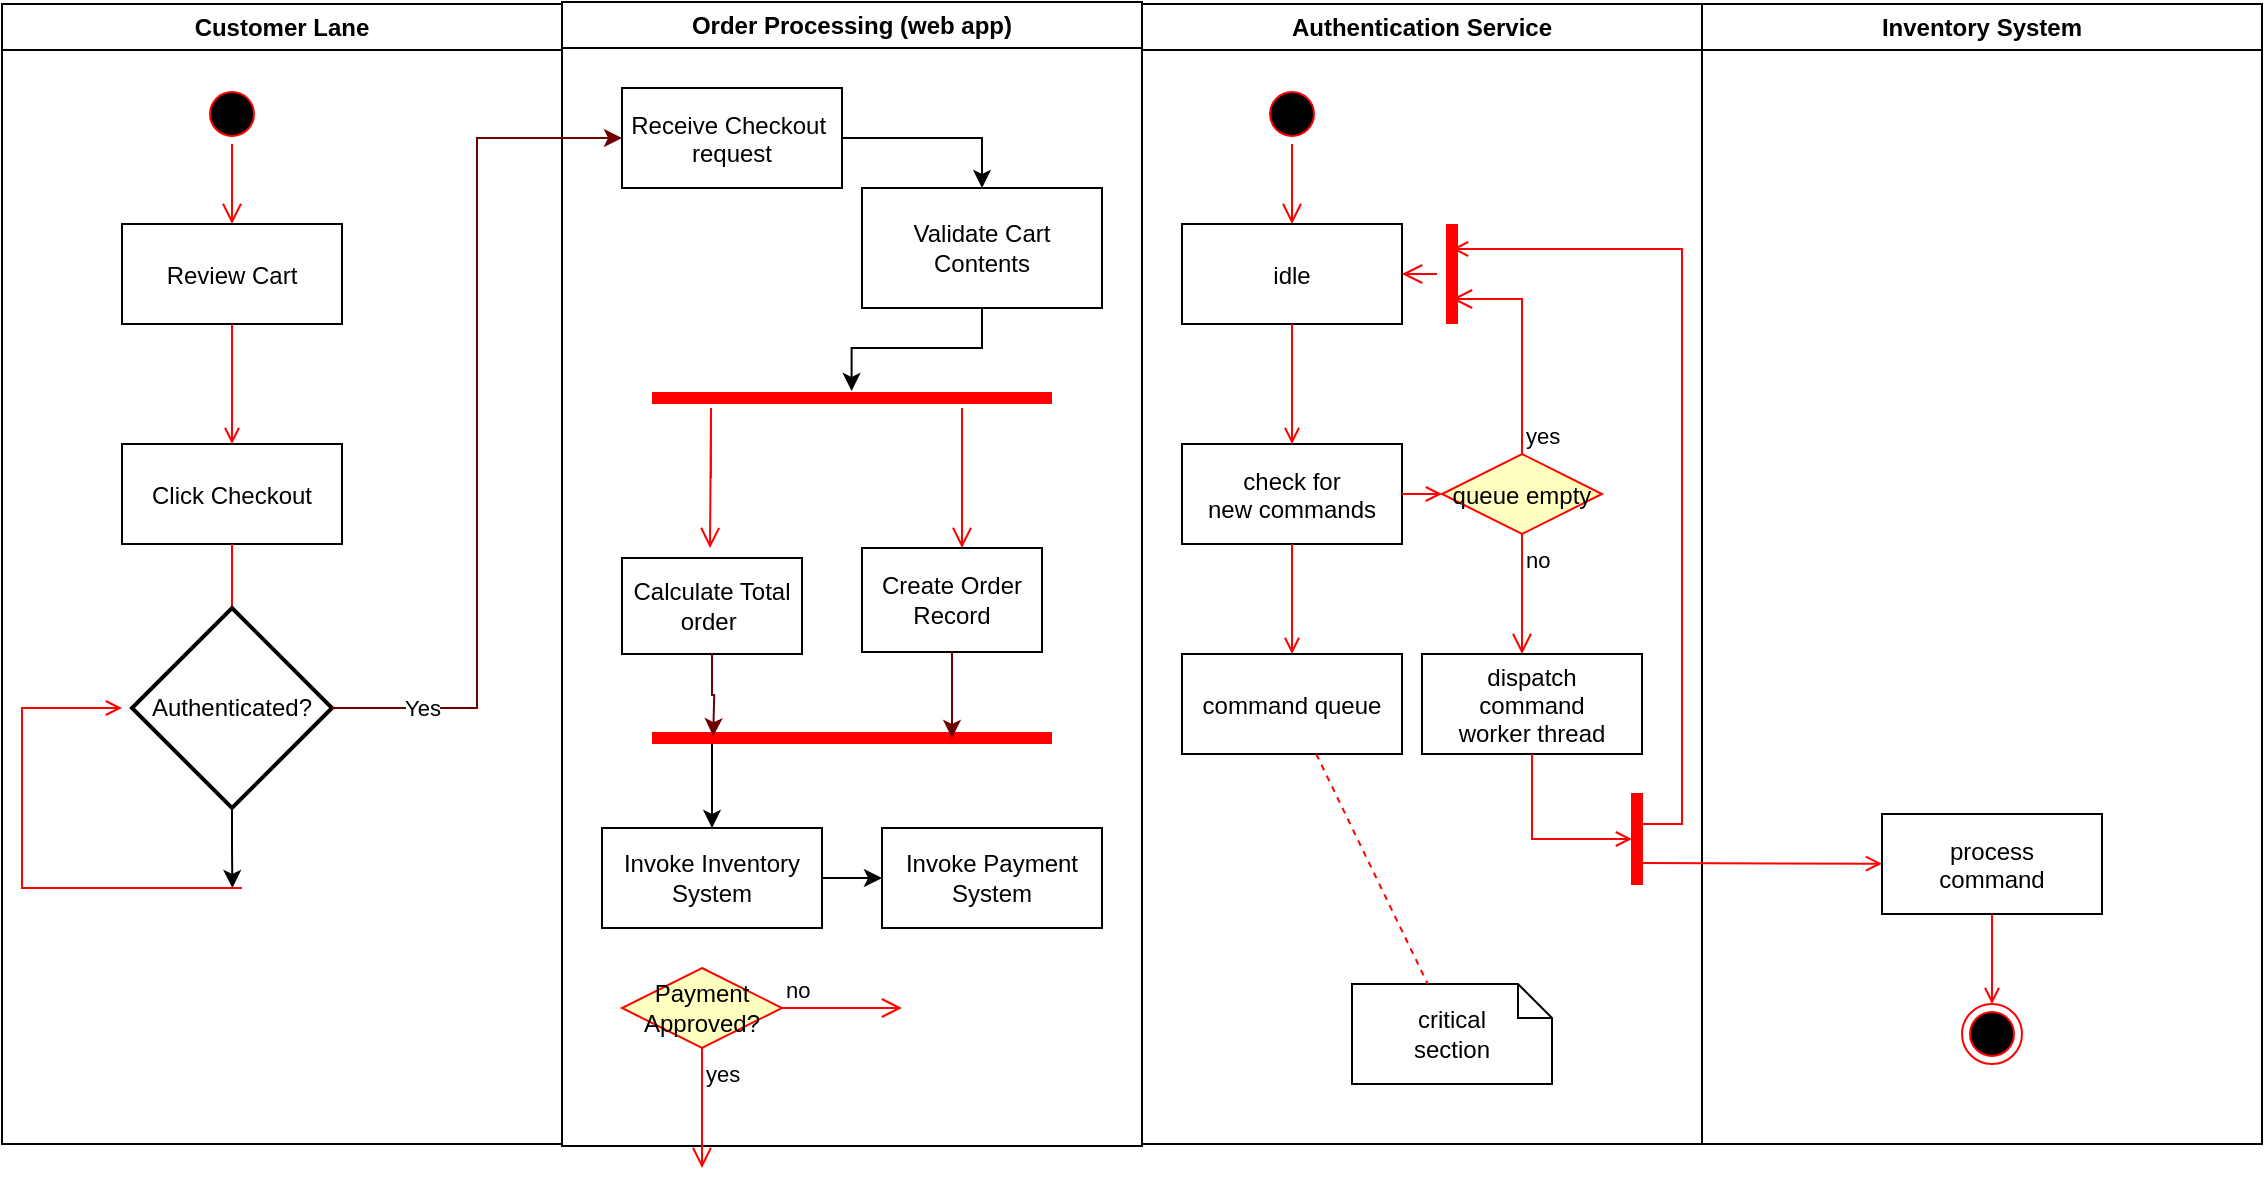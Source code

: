 <mxfile version="26.2.14">
  <diagram name="Page-1" id="e7e014a7-5840-1c2e-5031-d8a46d1fe8dd">
    <mxGraphModel dx="996" dy="628" grid="1" gridSize="10" guides="1" tooltips="1" connect="1" arrows="1" fold="1" page="1" pageScale="1" pageWidth="1169" pageHeight="826" background="none" math="0" shadow="0">
      <root>
        <mxCell id="0" />
        <mxCell id="1" parent="0" />
        <mxCell id="2" value="Customer Lane" style="swimlane;whiteSpace=wrap" parent="1" vertex="1">
          <mxGeometry x="60" y="128" width="280" height="570" as="geometry" />
        </mxCell>
        <mxCell id="5" value="" style="ellipse;shape=startState;fillColor=#000000;strokeColor=#ff0000;" parent="2" vertex="1">
          <mxGeometry x="100" y="40" width="30" height="30" as="geometry" />
        </mxCell>
        <mxCell id="6" value="" style="edgeStyle=elbowEdgeStyle;elbow=horizontal;verticalAlign=bottom;endArrow=open;endSize=8;strokeColor=#FF0000;endFill=1;rounded=0" parent="2" source="5" target="7" edge="1">
          <mxGeometry x="100" y="40" as="geometry">
            <mxPoint x="115" y="110" as="targetPoint" />
          </mxGeometry>
        </mxCell>
        <mxCell id="7" value="Review Cart" style="" parent="2" vertex="1">
          <mxGeometry x="60" y="110" width="110" height="50" as="geometry" />
        </mxCell>
        <mxCell id="8" value="Click Checkout" style="" parent="2" vertex="1">
          <mxGeometry x="60" y="220" width="110" height="50" as="geometry" />
        </mxCell>
        <mxCell id="9" value="" style="endArrow=open;strokeColor=#FF0000;endFill=1;rounded=0" parent="2" source="7" target="8" edge="1">
          <mxGeometry relative="1" as="geometry" />
        </mxCell>
        <mxCell id="11" value="" style="endArrow=open;strokeColor=#FF0000;endFill=1;rounded=0" parent="2" source="8" edge="1">
          <mxGeometry relative="1" as="geometry">
            <mxPoint x="115.0" y="325" as="targetPoint" />
          </mxGeometry>
        </mxCell>
        <mxCell id="12" value="" style="edgeStyle=elbowEdgeStyle;elbow=horizontal;strokeColor=#FF0000;endArrow=open;endFill=1;rounded=0;" parent="2" edge="1">
          <mxGeometry width="100" height="100" relative="1" as="geometry">
            <mxPoint x="120" y="442" as="sourcePoint" />
            <mxPoint x="60" y="352" as="targetPoint" />
            <Array as="points">
              <mxPoint x="10" y="402" />
            </Array>
          </mxGeometry>
        </mxCell>
        <mxCell id="ocmlmnkPLiXoLDkhKhnW-62" style="edgeStyle=orthogonalEdgeStyle;rounded=0;orthogonalLoop=1;jettySize=auto;html=1;exitX=0.5;exitY=1;exitDx=0;exitDy=0;exitPerimeter=0;" edge="1" parent="2" source="ocmlmnkPLiXoLDkhKhnW-50">
          <mxGeometry relative="1" as="geometry">
            <mxPoint x="115.19" y="442" as="targetPoint" />
          </mxGeometry>
        </mxCell>
        <mxCell id="ocmlmnkPLiXoLDkhKhnW-50" value="Authenticated?" style="strokeWidth=2;html=1;shape=mxgraph.flowchart.decision;whiteSpace=wrap;" vertex="1" parent="2">
          <mxGeometry x="65" y="302" width="100" height="100" as="geometry" />
        </mxCell>
        <mxCell id="3" value="Authentication Service" style="swimlane;whiteSpace=wrap" parent="1" vertex="1">
          <mxGeometry x="630" y="128" width="280" height="570" as="geometry" />
        </mxCell>
        <mxCell id="13" value="" style="ellipse;shape=startState;fillColor=#000000;strokeColor=#ff0000;" parent="3" vertex="1">
          <mxGeometry x="60" y="40" width="30" height="30" as="geometry" />
        </mxCell>
        <mxCell id="14" value="" style="edgeStyle=elbowEdgeStyle;elbow=horizontal;verticalAlign=bottom;endArrow=open;endSize=8;strokeColor=#FF0000;endFill=1;rounded=0" parent="3" source="13" target="15" edge="1">
          <mxGeometry x="40" y="20" as="geometry">
            <mxPoint x="55" y="90" as="targetPoint" />
          </mxGeometry>
        </mxCell>
        <mxCell id="15" value="idle" style="" parent="3" vertex="1">
          <mxGeometry x="20" y="110" width="110" height="50" as="geometry" />
        </mxCell>
        <mxCell id="16" value="check for &#xa;new commands" style="" parent="3" vertex="1">
          <mxGeometry x="20" y="220" width="110" height="50" as="geometry" />
        </mxCell>
        <mxCell id="17" value="" style="endArrow=open;strokeColor=#FF0000;endFill=1;rounded=0" parent="3" source="15" target="16" edge="1">
          <mxGeometry relative="1" as="geometry" />
        </mxCell>
        <mxCell id="18" value="command queue" style="" parent="3" vertex="1">
          <mxGeometry x="20" y="325" width="110" height="50" as="geometry" />
        </mxCell>
        <mxCell id="19" value="" style="endArrow=open;strokeColor=#FF0000;endFill=1;rounded=0" parent="3" source="16" target="18" edge="1">
          <mxGeometry relative="1" as="geometry" />
        </mxCell>
        <mxCell id="21" value="queue empty" style="rhombus;fillColor=#ffffc0;strokeColor=#ff0000;" parent="3" vertex="1">
          <mxGeometry x="150" y="225" width="80" height="40" as="geometry" />
        </mxCell>
        <mxCell id="22" value="yes" style="edgeStyle=elbowEdgeStyle;elbow=horizontal;align=left;verticalAlign=bottom;endArrow=open;endSize=8;strokeColor=#FF0000;exitX=0.5;exitY=0;endFill=1;rounded=0;entryX=0.75;entryY=0.5;entryPerimeter=0" parent="3" source="21" target="25" edge="1">
          <mxGeometry x="-1" relative="1" as="geometry">
            <mxPoint x="160" y="150" as="targetPoint" />
            <Array as="points">
              <mxPoint x="190" y="180" />
            </Array>
          </mxGeometry>
        </mxCell>
        <mxCell id="23" value="no" style="edgeStyle=elbowEdgeStyle;elbow=horizontal;align=left;verticalAlign=top;endArrow=open;endSize=8;strokeColor=#FF0000;endFill=1;rounded=0" parent="3" source="21" target="30" edge="1">
          <mxGeometry x="-1" relative="1" as="geometry">
            <mxPoint x="190" y="305" as="targetPoint" />
          </mxGeometry>
        </mxCell>
        <mxCell id="24" value="" style="endArrow=open;strokeColor=#FF0000;endFill=1;rounded=0" parent="3" source="16" target="21" edge="1">
          <mxGeometry relative="1" as="geometry" />
        </mxCell>
        <mxCell id="25" value="" style="shape=line;strokeWidth=6;strokeColor=#ff0000;rotation=90" parent="3" vertex="1">
          <mxGeometry x="130" y="127.5" width="50" height="15" as="geometry" />
        </mxCell>
        <mxCell id="26" value="" style="edgeStyle=elbowEdgeStyle;elbow=horizontal;verticalAlign=bottom;endArrow=open;endSize=8;strokeColor=#FF0000;endFill=1;rounded=0" parent="3" source="25" target="15" edge="1">
          <mxGeometry x="130" y="90" as="geometry">
            <mxPoint x="230" y="140" as="targetPoint" />
          </mxGeometry>
        </mxCell>
        <mxCell id="30" value="dispatch&#xa;command&#xa;worker thread" style="" parent="3" vertex="1">
          <mxGeometry x="140" y="325" width="110" height="50" as="geometry" />
        </mxCell>
        <mxCell id="31" value="critical&#xa;section" style="shape=note;whiteSpace=wrap;size=17" parent="3" vertex="1">
          <mxGeometry x="105" y="490" width="100" height="50" as="geometry" />
        </mxCell>
        <mxCell id="32" value="" style="endArrow=none;strokeColor=#FF0000;endFill=0;rounded=0;dashed=1" parent="3" source="18" target="31" edge="1">
          <mxGeometry relative="1" as="geometry" />
        </mxCell>
        <mxCell id="34" value="" style="whiteSpace=wrap;strokeColor=#FF0000;fillColor=#FF0000" parent="3" vertex="1">
          <mxGeometry x="245" y="395" width="5" height="45" as="geometry" />
        </mxCell>
        <mxCell id="41" value="" style="edgeStyle=elbowEdgeStyle;elbow=horizontal;entryX=0;entryY=0.5;strokeColor=#FF0000;endArrow=open;endFill=1;rounded=0" parent="3" source="30" target="34" edge="1">
          <mxGeometry width="100" height="100" relative="1" as="geometry">
            <mxPoint x="60" y="480" as="sourcePoint" />
            <mxPoint x="160" y="380" as="targetPoint" />
            <Array as="points">
              <mxPoint x="195" y="400" />
            </Array>
          </mxGeometry>
        </mxCell>
        <mxCell id="4" value="Inventory System" style="swimlane;whiteSpace=wrap" parent="1" vertex="1">
          <mxGeometry x="910" y="128" width="280" height="570" as="geometry" />
        </mxCell>
        <mxCell id="33" value="process&#xa;command" style="" parent="4" vertex="1">
          <mxGeometry x="90" y="405" width="110" height="50" as="geometry" />
        </mxCell>
        <mxCell id="35" value="" style="edgeStyle=elbowEdgeStyle;elbow=horizontal;strokeColor=#FF0000;endArrow=open;endFill=1;rounded=0;entryX=0.25;entryY=0.5;entryPerimeter=0" parent="4" target="25" edge="1">
          <mxGeometry width="100" height="100" relative="1" as="geometry">
            <mxPoint x="-30" y="410" as="sourcePoint" />
            <mxPoint x="-120" y="120" as="targetPoint" />
            <Array as="points">
              <mxPoint x="-10" y="135" />
            </Array>
          </mxGeometry>
        </mxCell>
        <mxCell id="37" value="" style="edgeStyle=none;strokeColor=#FF0000;endArrow=open;endFill=1;rounded=0" parent="4" target="33" edge="1">
          <mxGeometry width="100" height="100" relative="1" as="geometry">
            <mxPoint x="-30" y="429.5" as="sourcePoint" />
            <mxPoint x="90" y="429.5" as="targetPoint" />
          </mxGeometry>
        </mxCell>
        <mxCell id="38" value="" style="ellipse;shape=endState;fillColor=#000000;strokeColor=#ff0000" parent="4" vertex="1">
          <mxGeometry x="130" y="500" width="30" height="30" as="geometry" />
        </mxCell>
        <mxCell id="39" value="" style="endArrow=open;strokeColor=#FF0000;endFill=1;rounded=0" parent="4" source="33" target="38" edge="1">
          <mxGeometry relative="1" as="geometry" />
        </mxCell>
        <mxCell id="ocmlmnkPLiXoLDkhKhnW-51" value="Order Processing (web app)" style="swimlane;whiteSpace=wrap;html=1;" vertex="1" parent="1">
          <mxGeometry x="340" y="127" width="290" height="572" as="geometry" />
        </mxCell>
        <mxCell id="ocmlmnkPLiXoLDkhKhnW-76" style="edgeStyle=orthogonalEdgeStyle;rounded=0;orthogonalLoop=1;jettySize=auto;html=1;exitX=1;exitY=0.5;exitDx=0;exitDy=0;entryX=0.5;entryY=0;entryDx=0;entryDy=0;" edge="1" parent="ocmlmnkPLiXoLDkhKhnW-51" source="ocmlmnkPLiXoLDkhKhnW-58" target="ocmlmnkPLiXoLDkhKhnW-60">
          <mxGeometry relative="1" as="geometry" />
        </mxCell>
        <mxCell id="ocmlmnkPLiXoLDkhKhnW-58" value="Receive Checkout &#xa;request" style="" vertex="1" parent="ocmlmnkPLiXoLDkhKhnW-51">
          <mxGeometry x="30" y="43" width="110" height="50" as="geometry" />
        </mxCell>
        <mxCell id="ocmlmnkPLiXoLDkhKhnW-60" value="Validate Cart Contents" style="whiteSpace=wrap;html=1;" vertex="1" parent="ocmlmnkPLiXoLDkhKhnW-51">
          <mxGeometry x="150" y="93" width="120" height="60" as="geometry" />
        </mxCell>
        <mxCell id="ocmlmnkPLiXoLDkhKhnW-63" value="" style="shape=line;html=1;strokeWidth=6;strokeColor=#ff0000;" vertex="1" parent="ocmlmnkPLiXoLDkhKhnW-51">
          <mxGeometry x="45" y="193" width="200" height="10" as="geometry" />
        </mxCell>
        <mxCell id="ocmlmnkPLiXoLDkhKhnW-64" value="" style="edgeStyle=orthogonalEdgeStyle;html=1;verticalAlign=bottom;endArrow=open;endSize=8;strokeColor=#ff0000;rounded=0;" edge="1" parent="ocmlmnkPLiXoLDkhKhnW-51">
          <mxGeometry relative="1" as="geometry">
            <mxPoint x="74" y="273" as="targetPoint" />
            <mxPoint x="74.47" y="238" as="sourcePoint" />
            <Array as="points">
              <mxPoint x="74.47" y="203" />
              <mxPoint x="74.47" y="203" />
            </Array>
          </mxGeometry>
        </mxCell>
        <mxCell id="ocmlmnkPLiXoLDkhKhnW-65" style="edgeStyle=orthogonalEdgeStyle;rounded=0;orthogonalLoop=1;jettySize=auto;html=1;exitX=0.5;exitY=1;exitDx=0;exitDy=0;entryX=0.499;entryY=0.148;entryDx=0;entryDy=0;entryPerimeter=0;" edge="1" parent="ocmlmnkPLiXoLDkhKhnW-51" source="ocmlmnkPLiXoLDkhKhnW-60" target="ocmlmnkPLiXoLDkhKhnW-63">
          <mxGeometry relative="1" as="geometry" />
        </mxCell>
        <mxCell id="ocmlmnkPLiXoLDkhKhnW-67" value="" style="edgeStyle=orthogonalEdgeStyle;html=1;verticalAlign=bottom;endArrow=open;endSize=8;strokeColor=#ff0000;rounded=0;" edge="1" parent="ocmlmnkPLiXoLDkhKhnW-51">
          <mxGeometry relative="1" as="geometry">
            <mxPoint x="200" y="273" as="targetPoint" />
            <mxPoint x="200" y="203" as="sourcePoint" />
            <Array as="points">
              <mxPoint x="200" y="203" />
              <mxPoint x="-50" y="238" />
              <mxPoint x="200" y="238" />
            </Array>
          </mxGeometry>
        </mxCell>
        <mxCell id="ocmlmnkPLiXoLDkhKhnW-69" value="Create Order Record" style="whiteSpace=wrap;html=1;" vertex="1" parent="ocmlmnkPLiXoLDkhKhnW-51">
          <mxGeometry x="150" y="273" width="90" height="52" as="geometry" />
        </mxCell>
        <mxCell id="ocmlmnkPLiXoLDkhKhnW-80" style="edgeStyle=orthogonalEdgeStyle;rounded=0;orthogonalLoop=1;jettySize=auto;html=1;exitX=0.25;exitY=0.5;exitDx=0;exitDy=0;exitPerimeter=0;entryX=0.5;entryY=0;entryDx=0;entryDy=0;" edge="1" parent="ocmlmnkPLiXoLDkhKhnW-51" source="ocmlmnkPLiXoLDkhKhnW-70" target="ocmlmnkPLiXoLDkhKhnW-78">
          <mxGeometry relative="1" as="geometry">
            <Array as="points">
              <mxPoint x="75" y="368" />
            </Array>
          </mxGeometry>
        </mxCell>
        <mxCell id="ocmlmnkPLiXoLDkhKhnW-70" value="" style="shape=line;html=1;strokeWidth=6;strokeColor=#ff0000;" vertex="1" parent="ocmlmnkPLiXoLDkhKhnW-51">
          <mxGeometry x="45" y="363" width="200" height="10" as="geometry" />
        </mxCell>
        <mxCell id="ocmlmnkPLiXoLDkhKhnW-68" value="Calculate Total order&amp;nbsp;" style="whiteSpace=wrap;html=1;" vertex="1" parent="ocmlmnkPLiXoLDkhKhnW-51">
          <mxGeometry x="30" y="278" width="90" height="48" as="geometry" />
        </mxCell>
        <mxCell id="ocmlmnkPLiXoLDkhKhnW-74" style="edgeStyle=orthogonalEdgeStyle;rounded=0;orthogonalLoop=1;jettySize=auto;html=1;exitX=0.5;exitY=1;exitDx=0;exitDy=0;entryX=0.153;entryY=0.411;entryDx=0;entryDy=0;entryPerimeter=0;fillColor=#a20025;strokeColor=#6F0000;" edge="1" parent="ocmlmnkPLiXoLDkhKhnW-51" source="ocmlmnkPLiXoLDkhKhnW-68">
          <mxGeometry relative="1" as="geometry">
            <mxPoint x="75.6" y="367.11" as="targetPoint" />
          </mxGeometry>
        </mxCell>
        <mxCell id="ocmlmnkPLiXoLDkhKhnW-75" style="edgeStyle=orthogonalEdgeStyle;rounded=0;orthogonalLoop=1;jettySize=auto;html=1;exitX=0.5;exitY=1;exitDx=0;exitDy=0;entryX=0.75;entryY=0.5;entryDx=0;entryDy=0;entryPerimeter=0;fillColor=#a20025;strokeColor=#6F0000;" edge="1" parent="ocmlmnkPLiXoLDkhKhnW-51" source="ocmlmnkPLiXoLDkhKhnW-69">
          <mxGeometry relative="1" as="geometry">
            <mxPoint x="195.0" y="368" as="targetPoint" />
          </mxGeometry>
        </mxCell>
        <mxCell id="ocmlmnkPLiXoLDkhKhnW-81" style="edgeStyle=orthogonalEdgeStyle;rounded=0;orthogonalLoop=1;jettySize=auto;html=1;exitX=1;exitY=0.5;exitDx=0;exitDy=0;entryX=0;entryY=0.5;entryDx=0;entryDy=0;" edge="1" parent="ocmlmnkPLiXoLDkhKhnW-51" source="ocmlmnkPLiXoLDkhKhnW-78" target="ocmlmnkPLiXoLDkhKhnW-79">
          <mxGeometry relative="1" as="geometry" />
        </mxCell>
        <mxCell id="ocmlmnkPLiXoLDkhKhnW-78" value="Invoke Inventory System" style="html=1;whiteSpace=wrap;" vertex="1" parent="ocmlmnkPLiXoLDkhKhnW-51">
          <mxGeometry x="20" y="413" width="110" height="50" as="geometry" />
        </mxCell>
        <mxCell id="ocmlmnkPLiXoLDkhKhnW-79" value="Invoke Payment System" style="html=1;whiteSpace=wrap;" vertex="1" parent="ocmlmnkPLiXoLDkhKhnW-51">
          <mxGeometry x="160" y="413" width="110" height="50" as="geometry" />
        </mxCell>
        <mxCell id="ocmlmnkPLiXoLDkhKhnW-85" value="Payment Approved?" style="rhombus;whiteSpace=wrap;html=1;fontColor=#000000;fillColor=#ffffc0;strokeColor=#ff0000;" vertex="1" parent="ocmlmnkPLiXoLDkhKhnW-51">
          <mxGeometry x="30" y="483" width="80" height="40" as="geometry" />
        </mxCell>
        <mxCell id="ocmlmnkPLiXoLDkhKhnW-86" value="no" style="edgeStyle=orthogonalEdgeStyle;html=1;align=left;verticalAlign=bottom;endArrow=open;endSize=8;strokeColor=#ff0000;rounded=0;" edge="1" source="ocmlmnkPLiXoLDkhKhnW-85" parent="ocmlmnkPLiXoLDkhKhnW-51">
          <mxGeometry x="-1" relative="1" as="geometry">
            <mxPoint x="170" y="503" as="targetPoint" />
          </mxGeometry>
        </mxCell>
        <mxCell id="ocmlmnkPLiXoLDkhKhnW-87" value="yes" style="edgeStyle=orthogonalEdgeStyle;html=1;align=left;verticalAlign=top;endArrow=open;endSize=8;strokeColor=#ff0000;rounded=0;" edge="1" source="ocmlmnkPLiXoLDkhKhnW-85" parent="ocmlmnkPLiXoLDkhKhnW-51">
          <mxGeometry x="-1" relative="1" as="geometry">
            <mxPoint x="70" y="583" as="targetPoint" />
          </mxGeometry>
        </mxCell>
        <mxCell id="ocmlmnkPLiXoLDkhKhnW-54" style="edgeStyle=orthogonalEdgeStyle;rounded=0;orthogonalLoop=1;jettySize=auto;html=1;fillColor=#a20025;strokeColor=#6F0000;entryX=0;entryY=0.5;entryDx=0;entryDy=0;" edge="1" parent="1" source="ocmlmnkPLiXoLDkhKhnW-50" target="ocmlmnkPLiXoLDkhKhnW-58">
          <mxGeometry relative="1" as="geometry">
            <mxPoint x="286" y="270" as="targetPoint" />
          </mxGeometry>
        </mxCell>
        <mxCell id="ocmlmnkPLiXoLDkhKhnW-59" value="Yes" style="edgeLabel;html=1;align=center;verticalAlign=middle;resizable=0;points=[];" vertex="1" connectable="0" parent="ocmlmnkPLiXoLDkhKhnW-54">
          <mxGeometry x="-0.891" y="-3" relative="1" as="geometry">
            <mxPoint x="21" y="-3" as="offset" />
          </mxGeometry>
        </mxCell>
      </root>
    </mxGraphModel>
  </diagram>
</mxfile>

